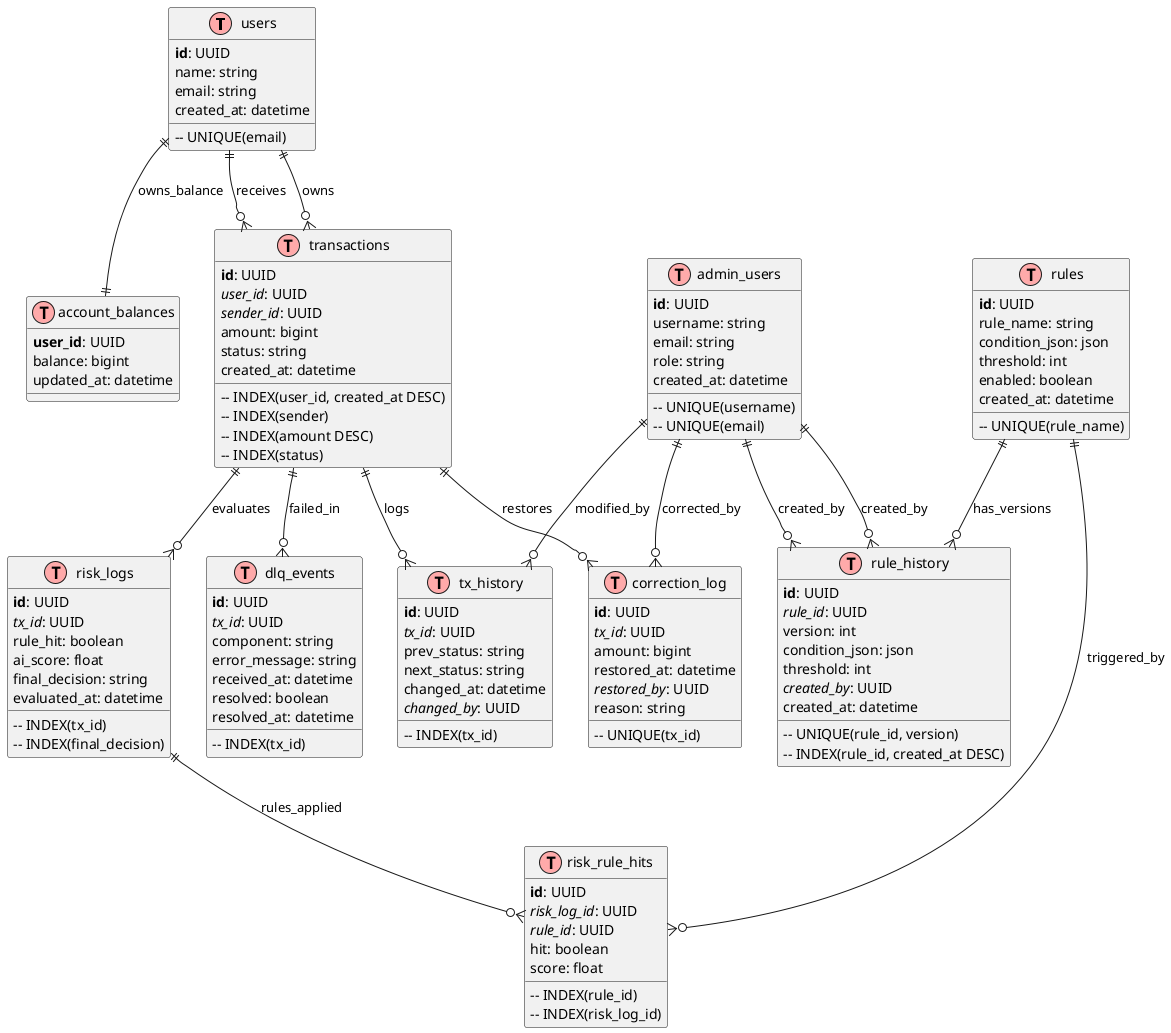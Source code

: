 @startuml
!define table(x) class x << (T,#FFAAAA) >>
!define primary_key(x) <b>x</b>
!define foreign_key(x) <i>x</i>

' === 테이블 정의 ===
table(users) {
    primary_key(id): UUID
    name: string
    email: string
    created_at: datetime
    -- UNIQUE(email)
}

table(account_balances) {
    primary_key(user_id): UUID
    balance: bigint
    updated_at: datetime
}

table(admin_users) {
    primary_key(id): UUID
    username: string
    email: string
    role: string
    created_at: datetime
    -- UNIQUE(username)
    -- UNIQUE(email)
}

table(transactions) {
    primary_key(id): UUID
    foreign_key(user_id): UUID
    foreign_key(sender_id): UUID
    amount: bigint
    status: string
    created_at: datetime
    -- INDEX(user_id, created_at DESC)
    -- INDEX(sender)
    -- INDEX(amount DESC)
    -- INDEX(status)
}

table(tx_history) {
    primary_key(id): UUID
    foreign_key(tx_id): UUID
    prev_status: string
    next_status: string
    changed_at: datetime
    foreign_key(changed_by): UUID
    -- INDEX(tx_id)
}

table(correction_log) {
    primary_key(id): UUID
    foreign_key(tx_id): UUID
    amount: bigint
    restored_at: datetime
    foreign_key(restored_by): UUID
    reason: string
    -- UNIQUE(tx_id)
}

table(rules) {
    primary_key(id): UUID
    rule_name: string
    condition_json: json
    threshold: int
    enabled: boolean
    created_at: datetime
    -- UNIQUE(rule_name)
}

table(rule_history) {
    primary_key(id): UUID
    foreign_key(rule_id): UUID
    version: int
    condition_json: json
    threshold: int
    foreign_key(created_by): UUID
    created_at: datetime
    -- UNIQUE(rule_id, version)
    -- INDEX(rule_id, created_at DESC)
}

table(risk_logs) {
    primary_key(id): UUID
    foreign_key(tx_id): UUID
    rule_hit: boolean
    ai_score: float
    final_decision: string
    evaluated_at: datetime
    -- INDEX(tx_id)
    -- INDEX(final_decision)
}

table(risk_rule_hits) {
    primary_key(id): UUID
    foreign_key(risk_log_id): UUID
    foreign_key(rule_id): UUID
    hit: boolean
    score: float
    -- INDEX(rule_id)
    -- INDEX(risk_log_id)
}

table(dlq_events) {
    primary_key(id): UUID
    foreign_key(tx_id): UUID
    component: string
    error_message: string
    received_at: datetime
    resolved: boolean
    resolved_at: datetime
    -- INDEX(tx_id)
}

' === 관계 정의 ===
users ||--o{ transactions : owns
users ||--o{ transactions : receives
users ||--|| account_balances : owns_balance
transactions ||--o{ tx_history : logs
transactions ||--o{ correction_log : restores
transactions ||--o{ risk_logs : evaluates
transactions ||--o{ dlq_events : failed_in
risk_logs ||--o{ risk_rule_hits : rules_applied
rules ||--o{ rule_history : has_versions
rules ||--o{ risk_rule_hits : triggered_by
admin_users ||--o{ tx_history : modified_by
admin_users ||--o{ correction_log : corrected_by
admin_users ||--o{ rule_history : created_by
admin_users ||--o{ rule_history : created_by
@enduml
